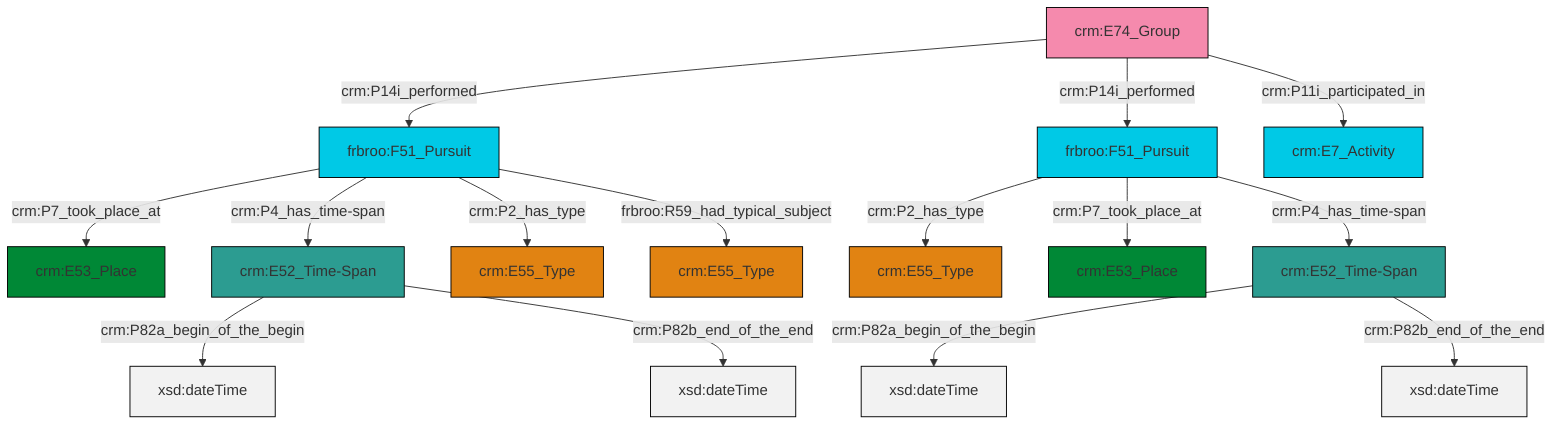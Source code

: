 graph TD
classDef Literal fill:#f2f2f2,stroke:#000000;
classDef CRM_Entity fill:#FFFFFF,stroke:#000000;
classDef Temporal_Entity fill:#00C9E6, stroke:#000000;
classDef Type fill:#E18312, stroke:#000000;
classDef Time-Span fill:#2C9C91, stroke:#000000;
classDef Appellation fill:#FFEB7F, stroke:#000000;
classDef Place fill:#008836, stroke:#000000;
classDef Persistent_Item fill:#B266B2, stroke:#000000;
classDef Conceptual_Object fill:#FFD700, stroke:#000000;
classDef Physical_Thing fill:#D2B48C, stroke:#000000;
classDef Actor fill:#f58aad, stroke:#000000;
classDef PC_Classes fill:#4ce600, stroke:#000000;
classDef Multi fill:#cccccc,stroke:#000000;

0["frbroo:F51_Pursuit"]:::Temporal_Entity -->|crm:P2_has_type| 2["crm:E55_Type"]:::Type
3["frbroo:F51_Pursuit"]:::Temporal_Entity -->|crm:P7_took_place_at| 4["crm:E53_Place"]:::Place
5["crm:E74_Group"]:::Actor -->|crm:P14i_performed| 3["frbroo:F51_Pursuit"]:::Temporal_Entity
3["frbroo:F51_Pursuit"]:::Temporal_Entity -->|crm:P4_has_time-span| 6["crm:E52_Time-Span"]:::Time-Span
0["frbroo:F51_Pursuit"]:::Temporal_Entity -->|crm:P7_took_place_at| 7["crm:E53_Place"]:::Place
0["frbroo:F51_Pursuit"]:::Temporal_Entity -->|crm:P4_has_time-span| 8["crm:E52_Time-Span"]:::Time-Span
3["frbroo:F51_Pursuit"]:::Temporal_Entity -->|crm:P2_has_type| 9["crm:E55_Type"]:::Type
6["crm:E52_Time-Span"]:::Time-Span -->|crm:P82a_begin_of_the_begin| 13[xsd:dateTime]:::Literal
6["crm:E52_Time-Span"]:::Time-Span -->|crm:P82b_end_of_the_end| 15[xsd:dateTime]:::Literal
3["frbroo:F51_Pursuit"]:::Temporal_Entity -->|frbroo:R59_had_typical_subject| 19["crm:E55_Type"]:::Type
5["crm:E74_Group"]:::Actor -->|crm:P14i_performed| 0["frbroo:F51_Pursuit"]:::Temporal_Entity
8["crm:E52_Time-Span"]:::Time-Span -->|crm:P82a_begin_of_the_begin| 23[xsd:dateTime]:::Literal
8["crm:E52_Time-Span"]:::Time-Span -->|crm:P82b_end_of_the_end| 24[xsd:dateTime]:::Literal
5["crm:E74_Group"]:::Actor -->|crm:P11i_participated_in| 16["crm:E7_Activity"]:::Temporal_Entity